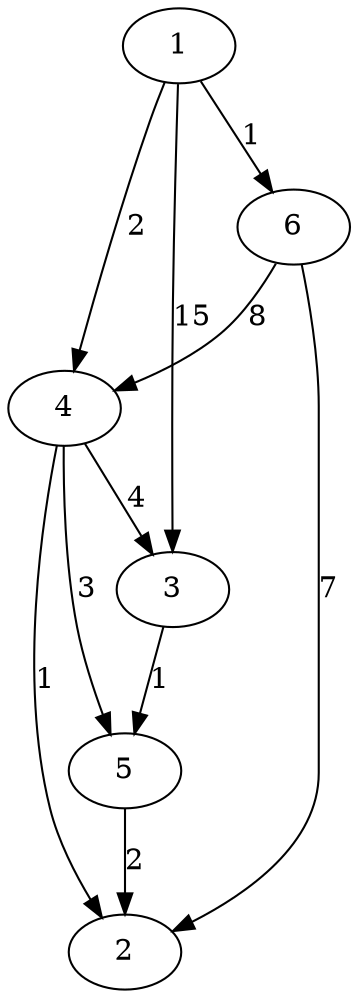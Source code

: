 digraph G {
  1;
  2;
  3;
  4;
  5;
  6;

  1 -> 3 [label="15"];
  1 -> 4 [label="2"];
  1 -> 6 [label="1"];
  3 -> 5 [label="1"];
  4 -> 2 [label="1"];
  4 -> 3 [label="4"];
  4 -> 5 [label="3"];
  5 -> 2 [label="2"];
  6 -> 2 [label="7"];
  6 -> 4 [label="8"];
}
